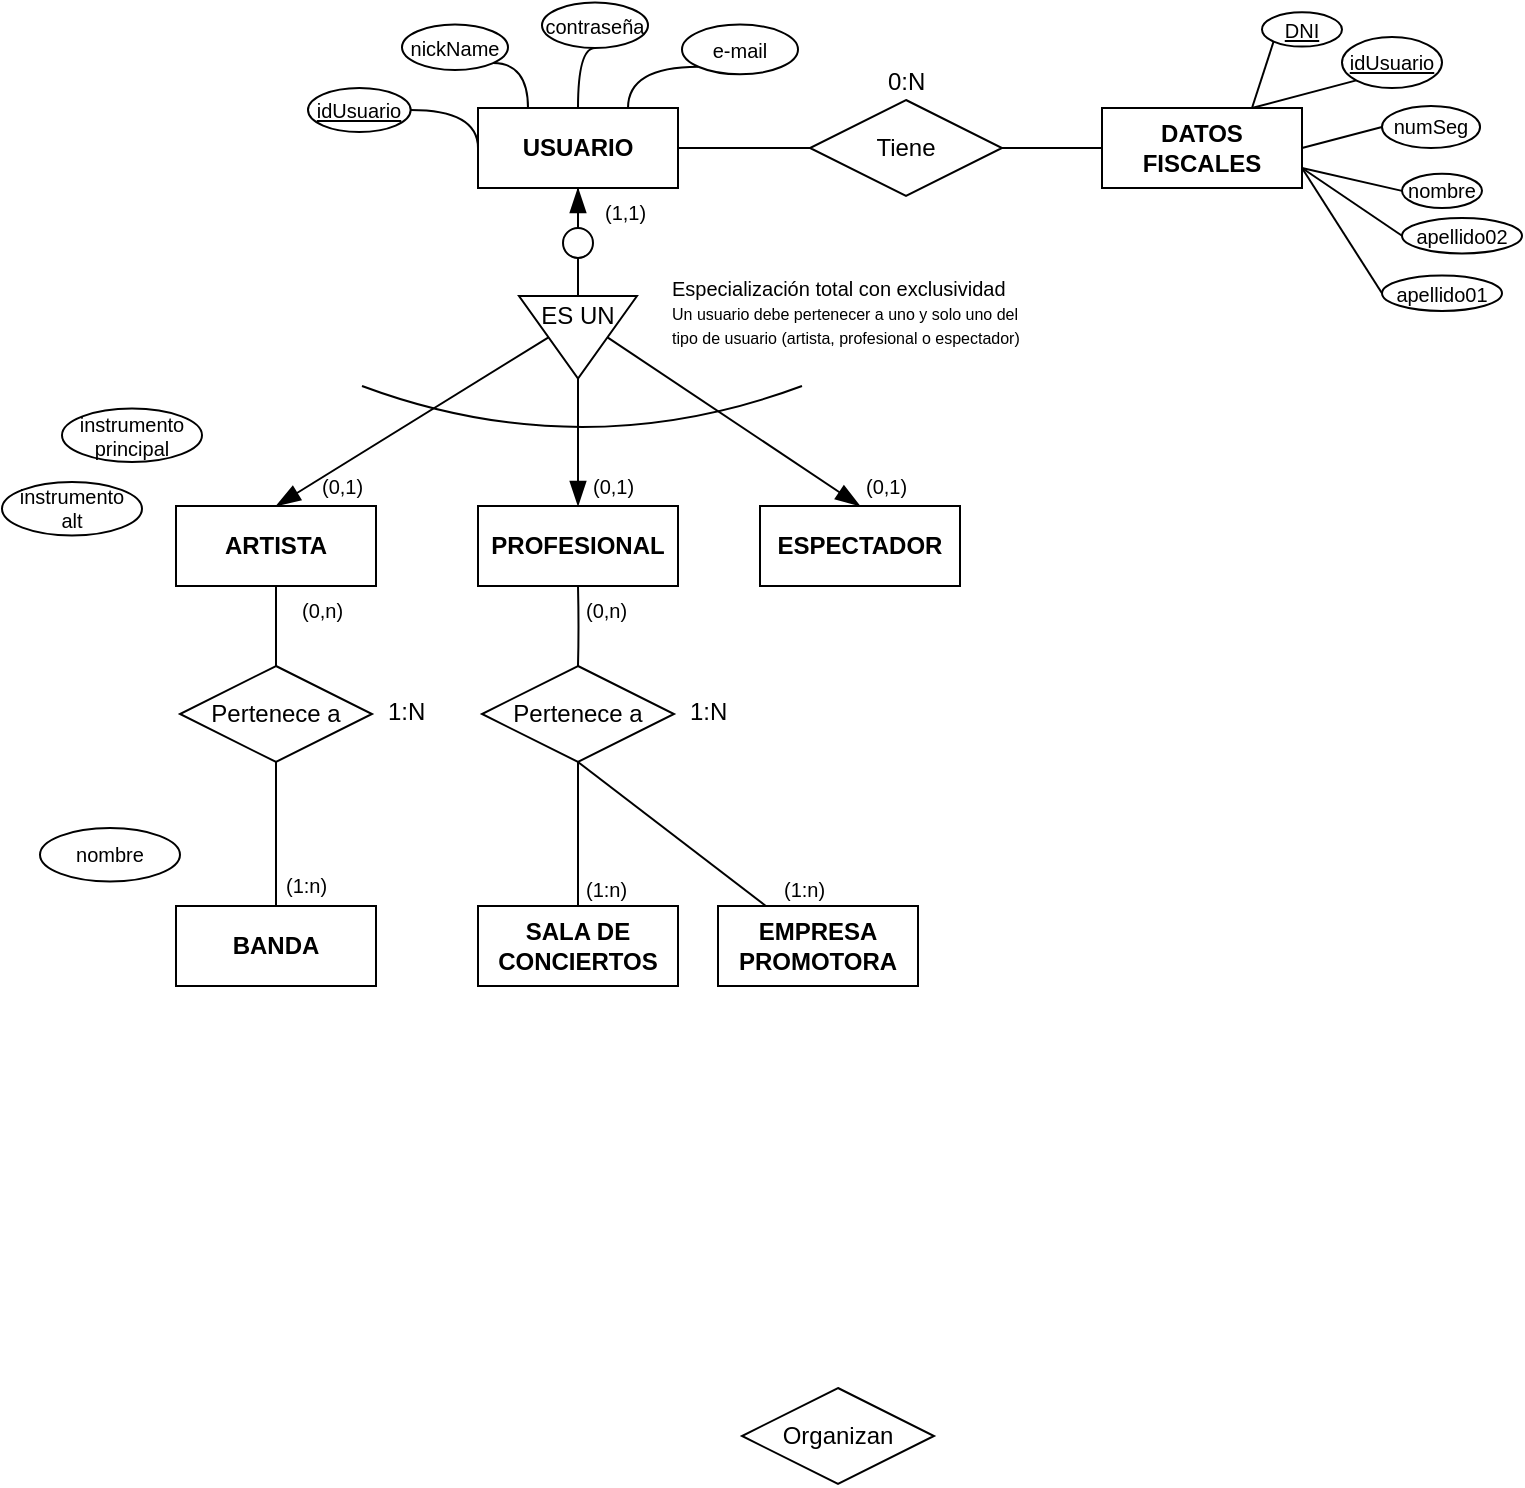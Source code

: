 <mxfile version="14.4.3" type="device"><diagram id="kA73rq3UbrbrJ2y4WX36" name="Página-1"><mxGraphModel dx="905" dy="680" grid="1" gridSize="10" guides="1" tooltips="1" connect="1" arrows="1" fold="1" page="1" pageScale="1" pageWidth="827" pageHeight="1169" math="0" shadow="0"><root><mxCell id="0"/><mxCell id="1" parent="0"/><mxCell id="zDfjt7TRRJ79SVTRpYC5-22" value="" style="edgeStyle=orthogonalEdgeStyle;orthogonalLoop=1;jettySize=auto;html=1;endArrow=none;endFill=0;startArrow=blockThin;startFill=1;endSize=10;startSize=10;entryX=0.5;entryY=0;entryDx=0;entryDy=0;rounded=0;" parent="1" source="zDfjt7TRRJ79SVTRpYC5-2" target="5ZUB5LzsXJFcUnH5BHxF-18" edge="1"><mxGeometry relative="1" as="geometry"><mxPoint x="298" y="160" as="targetPoint"/></mxGeometry></mxCell><mxCell id="5ZUB5LzsXJFcUnH5BHxF-34" value="" style="edgeStyle=none;curved=1;orthogonalLoop=1;jettySize=auto;html=1;startArrow=none;startFill=0;startSize=10;endArrow=none;endFill=0;endSize=10;fontSize=10;" edge="1" parent="1" source="zDfjt7TRRJ79SVTRpYC5-2" target="5ZUB5LzsXJFcUnH5BHxF-33"><mxGeometry relative="1" as="geometry"/></mxCell><mxCell id="zDfjt7TRRJ79SVTRpYC5-2" value="USUARIO" style="whiteSpace=wrap;html=1;align=center;fontStyle=1" parent="1" vertex="1"><mxGeometry x="248" y="70" width="100" height="40" as="geometry"/></mxCell><mxCell id="zDfjt7TRRJ79SVTRpYC5-12" style="edgeStyle=orthogonalEdgeStyle;curved=1;orthogonalLoop=1;jettySize=auto;html=1;exitX=1;exitY=0.5;exitDx=0;exitDy=0;entryX=0;entryY=0.5;entryDx=0;entryDy=0;endArrow=none;endFill=0;" parent="1" source="zDfjt7TRRJ79SVTRpYC5-4" target="zDfjt7TRRJ79SVTRpYC5-2" edge="1"><mxGeometry relative="1" as="geometry"/></mxCell><mxCell id="zDfjt7TRRJ79SVTRpYC5-4" value="idUsuario" style="ellipse;whiteSpace=wrap;html=1;align=center;fontStyle=4;fontSize=10;" parent="1" vertex="1"><mxGeometry x="163" y="60" width="51.33" height="22" as="geometry"/></mxCell><mxCell id="zDfjt7TRRJ79SVTRpYC5-11" style="edgeStyle=orthogonalEdgeStyle;orthogonalLoop=1;jettySize=auto;html=1;exitX=1;exitY=1;exitDx=0;exitDy=0;entryX=0.25;entryY=0;entryDx=0;entryDy=0;endArrow=none;endFill=0;curved=1;" parent="1" source="zDfjt7TRRJ79SVTRpYC5-5" target="zDfjt7TRRJ79SVTRpYC5-2" edge="1"><mxGeometry relative="1" as="geometry"/></mxCell><mxCell id="zDfjt7TRRJ79SVTRpYC5-5" value="nickName" style="ellipse;whiteSpace=wrap;html=1;align=center;fontStyle=0;fontSize=10;" parent="1" vertex="1"><mxGeometry x="210" y="28.29" width="53" height="22.71" as="geometry"/></mxCell><mxCell id="zDfjt7TRRJ79SVTRpYC5-13" style="edgeStyle=orthogonalEdgeStyle;curved=1;orthogonalLoop=1;jettySize=auto;html=1;exitX=0.5;exitY=1;exitDx=0;exitDy=0;entryX=0.5;entryY=0;entryDx=0;entryDy=0;endArrow=none;endFill=0;" parent="1" source="zDfjt7TRRJ79SVTRpYC5-6" target="zDfjt7TRRJ79SVTRpYC5-2" edge="1"><mxGeometry relative="1" as="geometry"/></mxCell><mxCell id="zDfjt7TRRJ79SVTRpYC5-6" value="contraseña" style="ellipse;whiteSpace=wrap;html=1;align=center;fontStyle=0;fontSize=10;" parent="1" vertex="1"><mxGeometry x="280" y="17.29" width="53" height="22.71" as="geometry"/></mxCell><mxCell id="zDfjt7TRRJ79SVTRpYC5-14" style="edgeStyle=orthogonalEdgeStyle;curved=1;orthogonalLoop=1;jettySize=auto;html=1;exitX=0;exitY=1;exitDx=0;exitDy=0;entryX=0.75;entryY=0;entryDx=0;entryDy=0;endArrow=none;endFill=0;" parent="1" source="zDfjt7TRRJ79SVTRpYC5-10" target="zDfjt7TRRJ79SVTRpYC5-2" edge="1"><mxGeometry relative="1" as="geometry"/></mxCell><mxCell id="zDfjt7TRRJ79SVTRpYC5-10" value="e-mail" style="ellipse;whiteSpace=wrap;html=1;align=center;fontStyle=0;fontSize=10;" parent="1" vertex="1"><mxGeometry x="350" y="28.29" width="58" height="24.86" as="geometry"/></mxCell><mxCell id="zDfjt7TRRJ79SVTRpYC5-34" value="" style="edgeStyle=orthogonalEdgeStyle;curved=1;sketch=0;jumpStyle=sharp;orthogonalLoop=1;jettySize=auto;html=1;shadow=0;endArrow=none;endFill=0;" parent="1" source="zDfjt7TRRJ79SVTRpYC5-15" target="zDfjt7TRRJ79SVTRpYC5-31" edge="1"><mxGeometry relative="1" as="geometry"/></mxCell><mxCell id="zDfjt7TRRJ79SVTRpYC5-15" value="ARTISTA" style="whiteSpace=wrap;html=1;align=center;fontStyle=1" parent="1" vertex="1"><mxGeometry x="97" y="269" width="100" height="40" as="geometry"/></mxCell><mxCell id="zDfjt7TRRJ79SVTRpYC5-16" value="BANDA" style="whiteSpace=wrap;html=1;align=center;fontStyle=1" parent="1" vertex="1"><mxGeometry x="97" y="469" width="100" height="40" as="geometry"/></mxCell><mxCell id="zDfjt7TRRJ79SVTRpYC5-18" value="PROFESIONAL" style="whiteSpace=wrap;html=1;align=center;fontStyle=1" parent="1" vertex="1"><mxGeometry x="248" y="269" width="100" height="40" as="geometry"/></mxCell><mxCell id="zDfjt7TRRJ79SVTRpYC5-20" value="ESPECTADOR" style="whiteSpace=wrap;html=1;align=center;fontStyle=1" parent="1" vertex="1"><mxGeometry x="389" y="269" width="100" height="40" as="geometry"/></mxCell><mxCell id="zDfjt7TRRJ79SVTRpYC5-23" value="" style="orthogonalLoop=1;jettySize=auto;html=1;endArrow=blockThin;endFill=1;jumpStyle=sharp;rounded=0;exitX=0;exitY=0;exitDx=29.5;exitDy=0;exitPerimeter=0;endSize=10;" parent="1" source="5ZUB5LzsXJFcUnH5BHxF-9" target="zDfjt7TRRJ79SVTRpYC5-18" edge="1"><mxGeometry relative="1" as="geometry"><mxPoint x="298" y="213.0" as="sourcePoint"/></mxGeometry></mxCell><mxCell id="zDfjt7TRRJ79SVTRpYC5-25" style="orthogonalLoop=1;jettySize=auto;html=1;endArrow=blockThin;endFill=1;exitX=0;exitY=0;exitDx=14.75;exitDy=20.65;jumpStyle=sharp;rounded=0;entryX=0.5;entryY=0;entryDx=0;entryDy=0;exitPerimeter=0;endSize=10;" parent="1" source="5ZUB5LzsXJFcUnH5BHxF-9" target="zDfjt7TRRJ79SVTRpYC5-20" edge="1"><mxGeometry relative="1" as="geometry"><mxPoint x="298" y="213.0" as="sourcePoint"/></mxGeometry></mxCell><mxCell id="zDfjt7TRRJ79SVTRpYC5-26" style="orthogonalLoop=1;jettySize=auto;html=1;endArrow=blockThin;endFill=1;jumpStyle=sharp;rounded=0;entryX=0.5;entryY=0;entryDx=0;entryDy=0;exitX=0;exitY=0;exitDx=44.25;exitDy=20.65;exitPerimeter=0;endSize=10;" parent="1" source="5ZUB5LzsXJFcUnH5BHxF-9" target="zDfjt7TRRJ79SVTRpYC5-15" edge="1"><mxGeometry relative="1" as="geometry"><mxPoint x="270" y="199" as="sourcePoint"/></mxGeometry></mxCell><mxCell id="zDfjt7TRRJ79SVTRpYC5-35" value="" style="edgeStyle=orthogonalEdgeStyle;curved=1;sketch=0;jumpStyle=sharp;orthogonalLoop=1;jettySize=auto;html=1;shadow=0;endArrow=none;endFill=0;" parent="1" source="zDfjt7TRRJ79SVTRpYC5-31" target="zDfjt7TRRJ79SVTRpYC5-16" edge="1"><mxGeometry relative="1" as="geometry"/></mxCell><mxCell id="zDfjt7TRRJ79SVTRpYC5-31" value="Pertenece a" style="shape=rhombus;perimeter=rhombusPerimeter;whiteSpace=wrap;html=1;align=center;gradientColor=none;" parent="1" vertex="1"><mxGeometry x="99" y="349" width="96" height="48" as="geometry"/></mxCell><mxCell id="zDfjt7TRRJ79SVTRpYC5-36" value="1:N" style="text;strokeColor=none;fillColor=none;spacingLeft=4;spacingRight=4;overflow=hidden;rotatable=0;points=[[0,0.5],[1,0.5]];portConstraint=eastwest;fontSize=12;" parent="1" vertex="1"><mxGeometry x="197" y="358" width="40" height="30" as="geometry"/></mxCell><mxCell id="zDfjt7TRRJ79SVTRpYC5-48" value="" style="edgeStyle=none;rounded=0;sketch=0;jumpStyle=sharp;orthogonalLoop=1;jettySize=auto;html=1;shadow=0;endArrow=none;endFill=0;fontSize=10;" parent="1" source="zDfjt7TRRJ79SVTRpYC5-37" target="zDfjt7TRRJ79SVTRpYC5-15" edge="1"><mxGeometry relative="1" as="geometry"/></mxCell><mxCell id="zDfjt7TRRJ79SVTRpYC5-37" value="(0,n)" style="text;strokeColor=none;fillColor=none;spacingLeft=4;spacingRight=4;overflow=hidden;rotatable=0;points=[[0,0.5],[1,0.5]];portConstraint=eastwest;fontSize=10;" parent="1" vertex="1"><mxGeometry x="154" y="309" width="40" height="30" as="geometry"/></mxCell><mxCell id="zDfjt7TRRJ79SVTRpYC5-38" value="(1:n)" style="text;strokeColor=none;fillColor=none;spacingLeft=4;spacingRight=4;overflow=hidden;rotatable=0;points=[[0,0.5],[1,0.5]];portConstraint=eastwest;fontSize=10;" parent="1" vertex="1"><mxGeometry x="146" y="446.5" width="40" height="30" as="geometry"/></mxCell><mxCell id="zDfjt7TRRJ79SVTRpYC5-39" value="" style="edgeStyle=orthogonalEdgeStyle;curved=1;sketch=0;jumpStyle=sharp;orthogonalLoop=1;jettySize=auto;html=1;shadow=0;endArrow=none;endFill=0;" parent="1" target="zDfjt7TRRJ79SVTRpYC5-42" edge="1"><mxGeometry relative="1" as="geometry"><mxPoint x="298" y="309" as="sourcePoint"/></mxGeometry></mxCell><mxCell id="zDfjt7TRRJ79SVTRpYC5-40" value="SALA DE CONCIERTOS" style="whiteSpace=wrap;html=1;align=center;fontStyle=1" parent="1" vertex="1"><mxGeometry x="248" y="469" width="100" height="40" as="geometry"/></mxCell><mxCell id="zDfjt7TRRJ79SVTRpYC5-41" value="" style="sketch=0;jumpStyle=sharp;orthogonalLoop=1;jettySize=auto;html=1;shadow=0;endArrow=none;endFill=0;rounded=0;exitX=0.5;exitY=1;exitDx=0;exitDy=0;" parent="1" source="zDfjt7TRRJ79SVTRpYC5-42" target="zDfjt7TRRJ79SVTRpYC5-40" edge="1"><mxGeometry relative="1" as="geometry"/></mxCell><mxCell id="zDfjt7TRRJ79SVTRpYC5-42" value="Pertenece a" style="shape=rhombus;perimeter=rhombusPerimeter;whiteSpace=wrap;html=1;align=center;gradientColor=none;" parent="1" vertex="1"><mxGeometry x="250" y="349" width="96" height="48" as="geometry"/></mxCell><mxCell id="zDfjt7TRRJ79SVTRpYC5-43" value="1:N" style="text;strokeColor=none;fillColor=none;spacingLeft=4;spacingRight=4;overflow=hidden;rotatable=0;points=[[0,0.5],[1,0.5]];portConstraint=eastwest;fontSize=12;" parent="1" vertex="1"><mxGeometry x="348" y="358" width="40" height="30" as="geometry"/></mxCell><mxCell id="zDfjt7TRRJ79SVTRpYC5-46" value="" style="edgeStyle=none;rounded=0;sketch=0;jumpStyle=sharp;orthogonalLoop=1;jettySize=auto;html=1;shadow=0;endArrow=none;endFill=0;fontSize=10;" parent="1" source="zDfjt7TRRJ79SVTRpYC5-44" target="zDfjt7TRRJ79SVTRpYC5-18" edge="1"><mxGeometry relative="1" as="geometry"/></mxCell><mxCell id="zDfjt7TRRJ79SVTRpYC5-44" value="(0,n)" style="text;strokeColor=none;fillColor=none;spacingLeft=4;spacingRight=4;overflow=hidden;rotatable=0;points=[[0,0.5],[1,0.5]];portConstraint=eastwest;fontSize=10;" parent="1" vertex="1"><mxGeometry x="296" y="309" width="40" height="30" as="geometry"/></mxCell><mxCell id="zDfjt7TRRJ79SVTRpYC5-45" value="(1:n)" style="text;strokeColor=none;fillColor=none;spacingLeft=4;spacingRight=4;overflow=hidden;rotatable=0;points=[[0,0.5],[1,0.5]];portConstraint=eastwest;fontSize=10;" parent="1" vertex="1"><mxGeometry x="296" y="448.5" width="40" height="30" as="geometry"/></mxCell><mxCell id="5ZUB5LzsXJFcUnH5BHxF-1" value="EMPRESA&lt;br&gt;PROMOTORA" style="whiteSpace=wrap;html=1;align=center;fontStyle=1" vertex="1" parent="1"><mxGeometry x="368" y="469" width="100" height="40" as="geometry"/></mxCell><mxCell id="5ZUB5LzsXJFcUnH5BHxF-2" value="" style="sketch=0;jumpStyle=sharp;orthogonalLoop=1;jettySize=auto;html=1;shadow=0;endArrow=none;endFill=0;exitX=0.5;exitY=1;exitDx=0;exitDy=0;rounded=0;" edge="1" parent="1" target="5ZUB5LzsXJFcUnH5BHxF-1" source="zDfjt7TRRJ79SVTRpYC5-42"><mxGeometry relative="1" as="geometry"><mxPoint x="448" y="397" as="sourcePoint"/></mxGeometry></mxCell><mxCell id="5ZUB5LzsXJFcUnH5BHxF-3" value="(1:n)" style="text;strokeColor=none;fillColor=none;spacingLeft=4;spacingRight=4;overflow=hidden;rotatable=0;points=[[0,0.5],[1,0.5]];portConstraint=eastwest;fontSize=10;" vertex="1" parent="1"><mxGeometry x="395" y="448.5" width="40" height="30" as="geometry"/></mxCell><mxCell id="5ZUB5LzsXJFcUnH5BHxF-12" value="instrumento&lt;br&gt;principal" style="ellipse;whiteSpace=wrap;html=1;align=center;fontStyle=0;fontSize=10;" vertex="1" parent="1"><mxGeometry x="40" y="220.29" width="70" height="26.71" as="geometry"/></mxCell><mxCell id="5ZUB5LzsXJFcUnH5BHxF-42" style="orthogonalLoop=1;jettySize=auto;html=1;exitX=0;exitY=0.5;exitDx=0;exitDy=0;entryX=1;entryY=0.75;entryDx=0;entryDy=0;startArrow=none;startFill=0;startSize=10;endArrow=none;endFill=0;endSize=10;fontSize=10;" edge="1" parent="1" source="5ZUB5LzsXJFcUnH5BHxF-13" target="5ZUB5LzsXJFcUnH5BHxF-31"><mxGeometry relative="1" as="geometry"/></mxCell><mxCell id="5ZUB5LzsXJFcUnH5BHxF-13" value="nombre" style="ellipse;whiteSpace=wrap;html=1;align=center;fontStyle=0;fontSize=10;" vertex="1" parent="1"><mxGeometry x="710" y="102.86" width="40" height="17.14" as="geometry"/></mxCell><mxCell id="5ZUB5LzsXJFcUnH5BHxF-44" style="orthogonalLoop=1;jettySize=auto;html=1;exitX=0;exitY=0.5;exitDx=0;exitDy=0;entryX=1;entryY=0.75;entryDx=0;entryDy=0;startArrow=none;startFill=0;startSize=10;endArrow=none;endFill=0;endSize=10;fontSize=10;" edge="1" parent="1" source="5ZUB5LzsXJFcUnH5BHxF-14" target="5ZUB5LzsXJFcUnH5BHxF-31"><mxGeometry relative="1" as="geometry"/></mxCell><mxCell id="5ZUB5LzsXJFcUnH5BHxF-14" value="apellido01" style="ellipse;whiteSpace=wrap;html=1;align=center;fontStyle=0;fontSize=10;" vertex="1" parent="1"><mxGeometry x="700" y="153.79" width="60" height="17.71" as="geometry"/></mxCell><mxCell id="5ZUB5LzsXJFcUnH5BHxF-40" style="orthogonalLoop=1;jettySize=auto;html=1;exitX=0;exitY=1;exitDx=0;exitDy=0;startArrow=none;startFill=0;startSize=10;endArrow=none;endFill=0;endSize=10;fontSize=10;entryX=0.75;entryY=0;entryDx=0;entryDy=0;" edge="1" parent="1" source="5ZUB5LzsXJFcUnH5BHxF-16" target="5ZUB5LzsXJFcUnH5BHxF-31"><mxGeometry relative="1" as="geometry"/></mxCell><mxCell id="5ZUB5LzsXJFcUnH5BHxF-16" value="DNI" style="ellipse;whiteSpace=wrap;html=1;align=center;fontStyle=4;fontSize=10;" vertex="1" parent="1"><mxGeometry x="640" y="22.15" width="40" height="17.14" as="geometry"/></mxCell><mxCell id="5ZUB5LzsXJFcUnH5BHxF-39" style="orthogonalLoop=1;jettySize=auto;html=1;exitX=0;exitY=0.5;exitDx=0;exitDy=0;entryX=1;entryY=0.5;entryDx=0;entryDy=0;startArrow=none;startFill=0;startSize=10;endArrow=none;endFill=0;endSize=10;fontSize=10;" edge="1" parent="1" source="5ZUB5LzsXJFcUnH5BHxF-17" target="5ZUB5LzsXJFcUnH5BHxF-31"><mxGeometry relative="1" as="geometry"/></mxCell><mxCell id="5ZUB5LzsXJFcUnH5BHxF-17" value="numSeg" style="ellipse;whiteSpace=wrap;html=1;align=center;fontStyle=0;fontSize=10;" vertex="1" parent="1"><mxGeometry x="700" y="68.99" width="49.03" height="21.01" as="geometry"/></mxCell><mxCell id="5ZUB5LzsXJFcUnH5BHxF-20" value="" style="edgeStyle=none;rounded=0;orthogonalLoop=1;jettySize=auto;html=1;startArrow=none;startFill=0;startSize=10;endArrow=none;endFill=0;endSize=10;fontSize=10;" edge="1" parent="1" source="5ZUB5LzsXJFcUnH5BHxF-18" target="5ZUB5LzsXJFcUnH5BHxF-9"><mxGeometry relative="1" as="geometry"/></mxCell><mxCell id="5ZUB5LzsXJFcUnH5BHxF-18" value="" style="ellipse;whiteSpace=wrap;html=1;fontSize=10;align=center;" vertex="1" parent="1"><mxGeometry x="290.5" y="130" width="15" height="15" as="geometry"/></mxCell><mxCell id="5ZUB5LzsXJFcUnH5BHxF-23" value="&lt;font style=&quot;font-size: 10px&quot;&gt;Especialización total con exclusividad&lt;/font&gt;&lt;br&gt;&lt;font style=&quot;font-size: 8px ; line-height: 110%&quot;&gt;Un usuario debe pertenecer a uno y solo uno del tipo de usuario (artista, profesional o espectador)&lt;/font&gt;" style="text;strokeColor=none;fillColor=none;spacing=5;spacingTop=0;overflow=hidden;rounded=0;fontSize=10;align=left;whiteSpace=wrap;html=1;" vertex="1" parent="1"><mxGeometry x="340" y="145" width="190" height="50" as="geometry"/></mxCell><mxCell id="5ZUB5LzsXJFcUnH5BHxF-24" value="" style="endArrow=none;html=1;fontSize=10;curved=1;" edge="1" parent="1"><mxGeometry width="50" height="50" relative="1" as="geometry"><mxPoint x="190" y="209" as="sourcePoint"/><mxPoint x="410" y="209" as="targetPoint"/><Array as="points"><mxPoint x="300" y="250"/></Array></mxGeometry></mxCell><mxCell id="5ZUB5LzsXJFcUnH5BHxF-25" value="(0,1)" style="text;strokeColor=none;fillColor=none;spacingLeft=4;spacingRight=4;overflow=hidden;rotatable=0;points=[[0,0.5],[1,0.5]];portConstraint=eastwest;fontSize=10;" vertex="1" parent="1"><mxGeometry x="164" y="247" width="40" height="30" as="geometry"/></mxCell><mxCell id="5ZUB5LzsXJFcUnH5BHxF-26" value="(0,1)" style="text;strokeColor=none;fillColor=none;spacingLeft=4;spacingRight=4;overflow=hidden;rotatable=0;points=[[0,0.5],[1,0.5]];portConstraint=eastwest;fontSize=10;" vertex="1" parent="1"><mxGeometry x="299.5" y="247" width="40" height="30" as="geometry"/></mxCell><mxCell id="5ZUB5LzsXJFcUnH5BHxF-27" value="(0,1)" style="text;strokeColor=none;fillColor=none;spacingLeft=4;spacingRight=4;overflow=hidden;rotatable=0;points=[[0,0.5],[1,0.5]];portConstraint=eastwest;fontSize=10;" vertex="1" parent="1"><mxGeometry x="436" y="247" width="40" height="30" as="geometry"/></mxCell><mxCell id="5ZUB5LzsXJFcUnH5BHxF-28" value="(1,1)" style="text;strokeColor=none;fillColor=none;spacingLeft=4;spacingRight=4;overflow=hidden;rotatable=0;points=[[0,0.5],[1,0.5]];portConstraint=eastwest;fontSize=10;" vertex="1" parent="1"><mxGeometry x="305.5" y="110" width="40" height="30" as="geometry"/></mxCell><mxCell id="5ZUB5LzsXJFcUnH5BHxF-29" value="" style="group" vertex="1" connectable="0" parent="1"><mxGeometry x="268.5" y="160" width="59" height="45.3" as="geometry"/></mxCell><mxCell id="5ZUB5LzsXJFcUnH5BHxF-9" value="" style="verticalLabelPosition=bottom;verticalAlign=top;html=1;shape=mxgraph.basic.acute_triangle;dx=0.5;rotation=-180;" vertex="1" parent="5ZUB5LzsXJFcUnH5BHxF-29"><mxGeometry y="4" width="59" height="41.3" as="geometry"/></mxCell><mxCell id="5ZUB5LzsXJFcUnH5BHxF-10" value="ES UN" style="text;strokeColor=none;fillColor=none;spacingLeft=4;spacingRight=4;overflow=hidden;rotatable=0;points=[[0,0.5],[1,0.5]];portConstraint=eastwest;fontSize=12;align=center;" vertex="1" parent="5ZUB5LzsXJFcUnH5BHxF-29"><mxGeometry x="3.5" width="52" height="21" as="geometry"/></mxCell><mxCell id="5ZUB5LzsXJFcUnH5BHxF-43" style="orthogonalLoop=1;jettySize=auto;html=1;exitX=0;exitY=0.5;exitDx=0;exitDy=0;entryX=1;entryY=0.75;entryDx=0;entryDy=0;startArrow=none;startFill=0;startSize=10;endArrow=none;endFill=0;endSize=10;fontSize=10;" edge="1" parent="1" source="5ZUB5LzsXJFcUnH5BHxF-30" target="5ZUB5LzsXJFcUnH5BHxF-31"><mxGeometry relative="1" as="geometry"/></mxCell><mxCell id="5ZUB5LzsXJFcUnH5BHxF-30" value="apellido02" style="ellipse;whiteSpace=wrap;html=1;align=center;fontStyle=0;fontSize=10;" vertex="1" parent="1"><mxGeometry x="710" y="125.0" width="60" height="17.71" as="geometry"/></mxCell><mxCell id="5ZUB5LzsXJFcUnH5BHxF-31" value="DATOS&lt;br&gt;FISCALES" style="whiteSpace=wrap;html=1;align=center;fontStyle=1" vertex="1" parent="1"><mxGeometry x="560" y="70" width="100" height="40" as="geometry"/></mxCell><mxCell id="5ZUB5LzsXJFcUnH5BHxF-35" value="" style="edgeStyle=none;curved=1;orthogonalLoop=1;jettySize=auto;html=1;startArrow=none;startFill=0;startSize=10;endArrow=none;endFill=0;endSize=10;fontSize=10;" edge="1" parent="1" source="5ZUB5LzsXJFcUnH5BHxF-33" target="5ZUB5LzsXJFcUnH5BHxF-31"><mxGeometry relative="1" as="geometry"/></mxCell><mxCell id="5ZUB5LzsXJFcUnH5BHxF-33" value="Tiene" style="shape=rhombus;perimeter=rhombusPerimeter;whiteSpace=wrap;html=1;align=center;gradientColor=none;" vertex="1" parent="1"><mxGeometry x="414" y="66" width="96" height="48" as="geometry"/></mxCell><mxCell id="5ZUB5LzsXJFcUnH5BHxF-36" value="0:N" style="text;strokeColor=none;fillColor=none;spacingLeft=4;spacingRight=4;overflow=hidden;rotatable=0;points=[[0,0.5],[1,0.5]];portConstraint=eastwest;fontSize=12;" vertex="1" parent="1"><mxGeometry x="447" y="43" width="40" height="30" as="geometry"/></mxCell><mxCell id="5ZUB5LzsXJFcUnH5BHxF-41" style="orthogonalLoop=1;jettySize=auto;html=1;exitX=0;exitY=1;exitDx=0;exitDy=0;entryX=0.75;entryY=0;entryDx=0;entryDy=0;startArrow=none;startFill=0;startSize=10;endArrow=none;endFill=0;endSize=10;fontSize=10;" edge="1" parent="1" source="5ZUB5LzsXJFcUnH5BHxF-37" target="5ZUB5LzsXJFcUnH5BHxF-31"><mxGeometry relative="1" as="geometry"/></mxCell><mxCell id="5ZUB5LzsXJFcUnH5BHxF-37" value="idUsuario" style="ellipse;whiteSpace=wrap;html=1;align=center;fontStyle=4;fontSize=10;" vertex="1" parent="1"><mxGeometry x="680" y="34.56" width="50" height="25.44" as="geometry"/></mxCell><mxCell id="5ZUB5LzsXJFcUnH5BHxF-46" value="instrumento&lt;br&gt;alt" style="ellipse;whiteSpace=wrap;html=1;align=center;fontStyle=0;fontSize=10;" vertex="1" parent="1"><mxGeometry x="10" y="257" width="70" height="26.71" as="geometry"/></mxCell><mxCell id="5ZUB5LzsXJFcUnH5BHxF-47" value="Organizan" style="shape=rhombus;perimeter=rhombusPerimeter;whiteSpace=wrap;html=1;align=center;gradientColor=none;" vertex="1" parent="1"><mxGeometry x="380" y="710" width="96" height="48" as="geometry"/></mxCell><mxCell id="5ZUB5LzsXJFcUnH5BHxF-48" value="nombre" style="ellipse;whiteSpace=wrap;html=1;align=center;fontStyle=0;fontSize=10;" vertex="1" parent="1"><mxGeometry x="29" y="430" width="70" height="26.71" as="geometry"/></mxCell></root></mxGraphModel></diagram></mxfile>